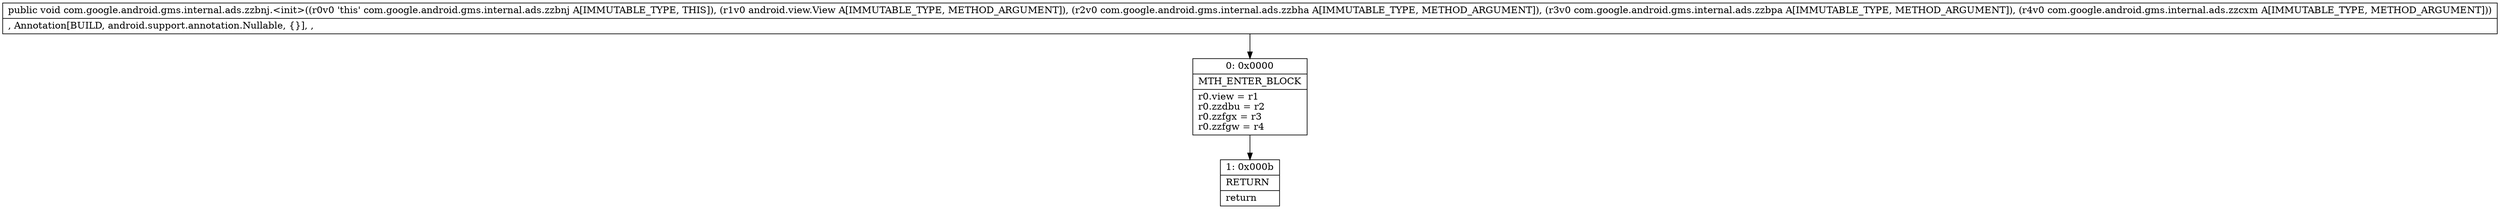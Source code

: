 digraph "CFG forcom.google.android.gms.internal.ads.zzbnj.\<init\>(Landroid\/view\/View;Lcom\/google\/android\/gms\/internal\/ads\/zzbha;Lcom\/google\/android\/gms\/internal\/ads\/zzbpa;Lcom\/google\/android\/gms\/internal\/ads\/zzcxm;)V" {
Node_0 [shape=record,label="{0\:\ 0x0000|MTH_ENTER_BLOCK\l|r0.view = r1\lr0.zzdbu = r2\lr0.zzfgx = r3\lr0.zzfgw = r4\l}"];
Node_1 [shape=record,label="{1\:\ 0x000b|RETURN\l|return\l}"];
MethodNode[shape=record,label="{public void com.google.android.gms.internal.ads.zzbnj.\<init\>((r0v0 'this' com.google.android.gms.internal.ads.zzbnj A[IMMUTABLE_TYPE, THIS]), (r1v0 android.view.View A[IMMUTABLE_TYPE, METHOD_ARGUMENT]), (r2v0 com.google.android.gms.internal.ads.zzbha A[IMMUTABLE_TYPE, METHOD_ARGUMENT]), (r3v0 com.google.android.gms.internal.ads.zzbpa A[IMMUTABLE_TYPE, METHOD_ARGUMENT]), (r4v0 com.google.android.gms.internal.ads.zzcxm A[IMMUTABLE_TYPE, METHOD_ARGUMENT]))  | , Annotation[BUILD, android.support.annotation.Nullable, \{\}], , \l}"];
MethodNode -> Node_0;
Node_0 -> Node_1;
}

